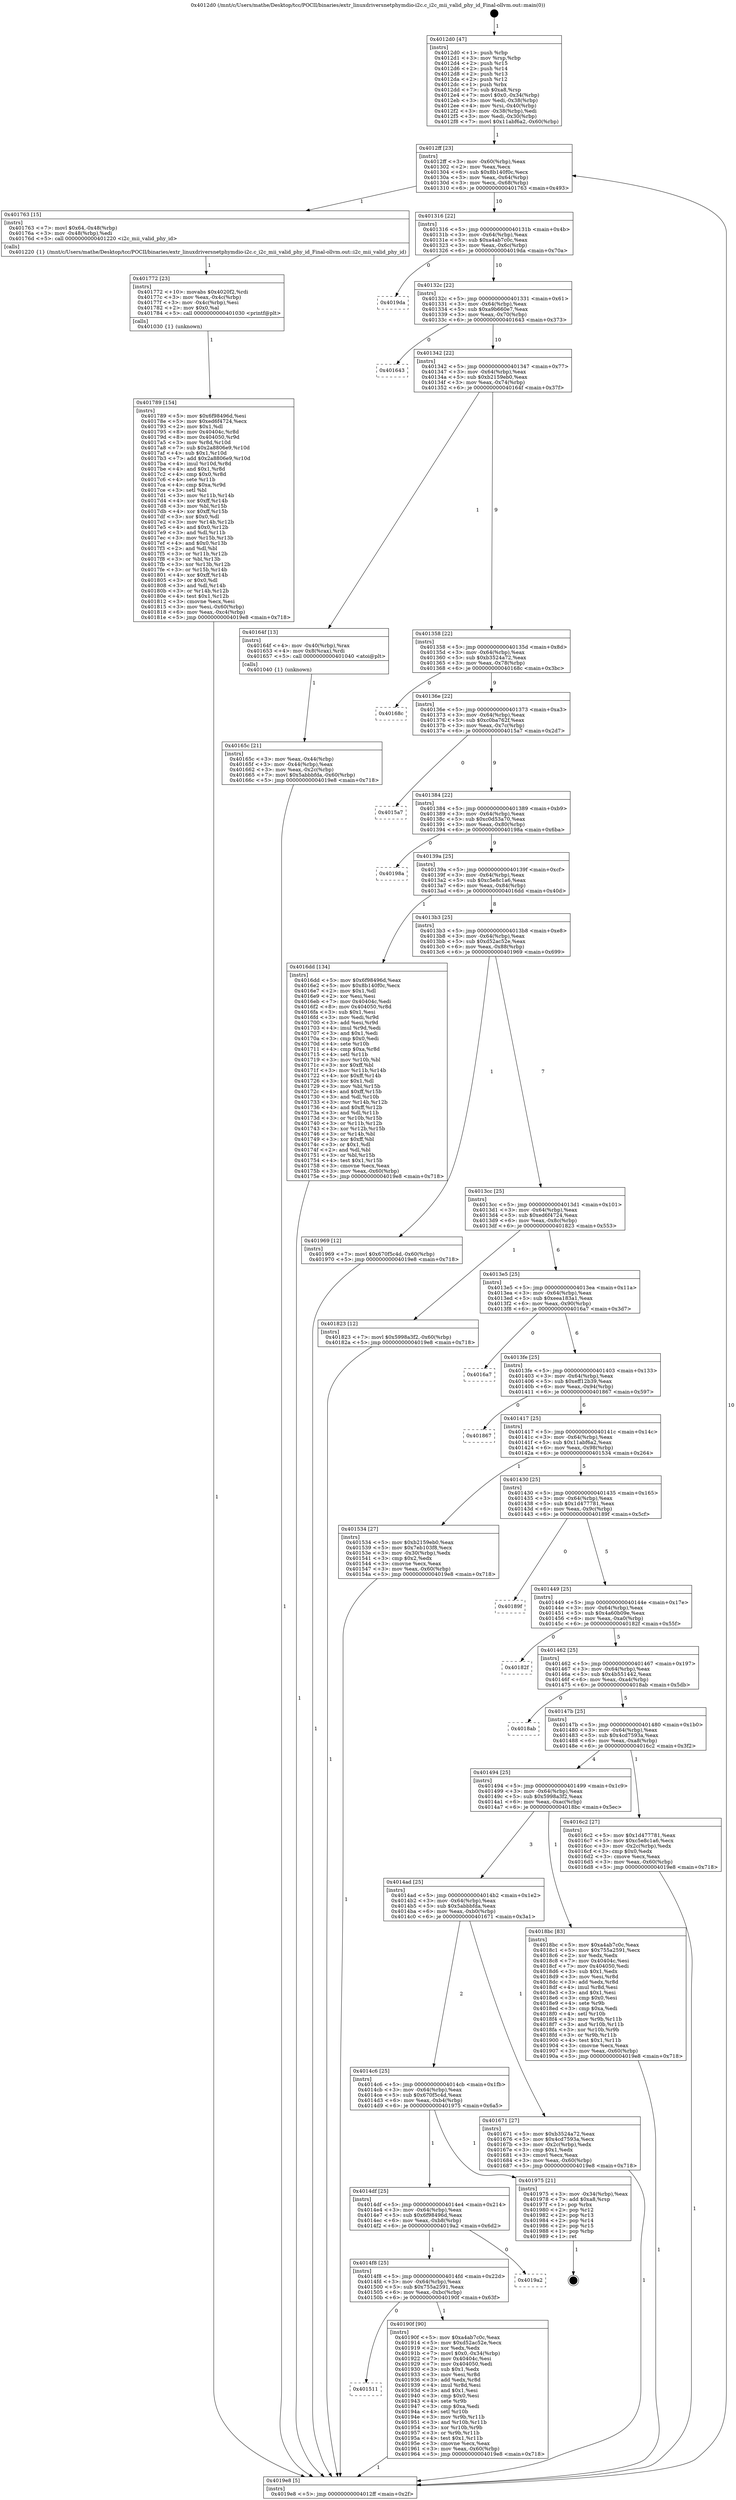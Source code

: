 digraph "0x4012d0" {
  label = "0x4012d0 (/mnt/c/Users/mathe/Desktop/tcc/POCII/binaries/extr_linuxdriversnetphymdio-i2c.c_i2c_mii_valid_phy_id_Final-ollvm.out::main(0))"
  labelloc = "t"
  node[shape=record]

  Entry [label="",width=0.3,height=0.3,shape=circle,fillcolor=black,style=filled]
  "0x4012ff" [label="{
     0x4012ff [23]\l
     | [instrs]\l
     &nbsp;&nbsp;0x4012ff \<+3\>: mov -0x60(%rbp),%eax\l
     &nbsp;&nbsp;0x401302 \<+2\>: mov %eax,%ecx\l
     &nbsp;&nbsp;0x401304 \<+6\>: sub $0x8b140f0c,%ecx\l
     &nbsp;&nbsp;0x40130a \<+3\>: mov %eax,-0x64(%rbp)\l
     &nbsp;&nbsp;0x40130d \<+3\>: mov %ecx,-0x68(%rbp)\l
     &nbsp;&nbsp;0x401310 \<+6\>: je 0000000000401763 \<main+0x493\>\l
  }"]
  "0x401763" [label="{
     0x401763 [15]\l
     | [instrs]\l
     &nbsp;&nbsp;0x401763 \<+7\>: movl $0x64,-0x48(%rbp)\l
     &nbsp;&nbsp;0x40176a \<+3\>: mov -0x48(%rbp),%edi\l
     &nbsp;&nbsp;0x40176d \<+5\>: call 0000000000401220 \<i2c_mii_valid_phy_id\>\l
     | [calls]\l
     &nbsp;&nbsp;0x401220 \{1\} (/mnt/c/Users/mathe/Desktop/tcc/POCII/binaries/extr_linuxdriversnetphymdio-i2c.c_i2c_mii_valid_phy_id_Final-ollvm.out::i2c_mii_valid_phy_id)\l
  }"]
  "0x401316" [label="{
     0x401316 [22]\l
     | [instrs]\l
     &nbsp;&nbsp;0x401316 \<+5\>: jmp 000000000040131b \<main+0x4b\>\l
     &nbsp;&nbsp;0x40131b \<+3\>: mov -0x64(%rbp),%eax\l
     &nbsp;&nbsp;0x40131e \<+5\>: sub $0xa4ab7c0c,%eax\l
     &nbsp;&nbsp;0x401323 \<+3\>: mov %eax,-0x6c(%rbp)\l
     &nbsp;&nbsp;0x401326 \<+6\>: je 00000000004019da \<main+0x70a\>\l
  }"]
  Exit [label="",width=0.3,height=0.3,shape=circle,fillcolor=black,style=filled,peripheries=2]
  "0x4019da" [label="{
     0x4019da\l
  }", style=dashed]
  "0x40132c" [label="{
     0x40132c [22]\l
     | [instrs]\l
     &nbsp;&nbsp;0x40132c \<+5\>: jmp 0000000000401331 \<main+0x61\>\l
     &nbsp;&nbsp;0x401331 \<+3\>: mov -0x64(%rbp),%eax\l
     &nbsp;&nbsp;0x401334 \<+5\>: sub $0xa9b660e7,%eax\l
     &nbsp;&nbsp;0x401339 \<+3\>: mov %eax,-0x70(%rbp)\l
     &nbsp;&nbsp;0x40133c \<+6\>: je 0000000000401643 \<main+0x373\>\l
  }"]
  "0x401511" [label="{
     0x401511\l
  }", style=dashed]
  "0x401643" [label="{
     0x401643\l
  }", style=dashed]
  "0x401342" [label="{
     0x401342 [22]\l
     | [instrs]\l
     &nbsp;&nbsp;0x401342 \<+5\>: jmp 0000000000401347 \<main+0x77\>\l
     &nbsp;&nbsp;0x401347 \<+3\>: mov -0x64(%rbp),%eax\l
     &nbsp;&nbsp;0x40134a \<+5\>: sub $0xb2159eb0,%eax\l
     &nbsp;&nbsp;0x40134f \<+3\>: mov %eax,-0x74(%rbp)\l
     &nbsp;&nbsp;0x401352 \<+6\>: je 000000000040164f \<main+0x37f\>\l
  }"]
  "0x40190f" [label="{
     0x40190f [90]\l
     | [instrs]\l
     &nbsp;&nbsp;0x40190f \<+5\>: mov $0xa4ab7c0c,%eax\l
     &nbsp;&nbsp;0x401914 \<+5\>: mov $0xd52ac52e,%ecx\l
     &nbsp;&nbsp;0x401919 \<+2\>: xor %edx,%edx\l
     &nbsp;&nbsp;0x40191b \<+7\>: movl $0x0,-0x34(%rbp)\l
     &nbsp;&nbsp;0x401922 \<+7\>: mov 0x40404c,%esi\l
     &nbsp;&nbsp;0x401929 \<+7\>: mov 0x404050,%edi\l
     &nbsp;&nbsp;0x401930 \<+3\>: sub $0x1,%edx\l
     &nbsp;&nbsp;0x401933 \<+3\>: mov %esi,%r8d\l
     &nbsp;&nbsp;0x401936 \<+3\>: add %edx,%r8d\l
     &nbsp;&nbsp;0x401939 \<+4\>: imul %r8d,%esi\l
     &nbsp;&nbsp;0x40193d \<+3\>: and $0x1,%esi\l
     &nbsp;&nbsp;0x401940 \<+3\>: cmp $0x0,%esi\l
     &nbsp;&nbsp;0x401943 \<+4\>: sete %r9b\l
     &nbsp;&nbsp;0x401947 \<+3\>: cmp $0xa,%edi\l
     &nbsp;&nbsp;0x40194a \<+4\>: setl %r10b\l
     &nbsp;&nbsp;0x40194e \<+3\>: mov %r9b,%r11b\l
     &nbsp;&nbsp;0x401951 \<+3\>: and %r10b,%r11b\l
     &nbsp;&nbsp;0x401954 \<+3\>: xor %r10b,%r9b\l
     &nbsp;&nbsp;0x401957 \<+3\>: or %r9b,%r11b\l
     &nbsp;&nbsp;0x40195a \<+4\>: test $0x1,%r11b\l
     &nbsp;&nbsp;0x40195e \<+3\>: cmovne %ecx,%eax\l
     &nbsp;&nbsp;0x401961 \<+3\>: mov %eax,-0x60(%rbp)\l
     &nbsp;&nbsp;0x401964 \<+5\>: jmp 00000000004019e8 \<main+0x718\>\l
  }"]
  "0x40164f" [label="{
     0x40164f [13]\l
     | [instrs]\l
     &nbsp;&nbsp;0x40164f \<+4\>: mov -0x40(%rbp),%rax\l
     &nbsp;&nbsp;0x401653 \<+4\>: mov 0x8(%rax),%rdi\l
     &nbsp;&nbsp;0x401657 \<+5\>: call 0000000000401040 \<atoi@plt\>\l
     | [calls]\l
     &nbsp;&nbsp;0x401040 \{1\} (unknown)\l
  }"]
  "0x401358" [label="{
     0x401358 [22]\l
     | [instrs]\l
     &nbsp;&nbsp;0x401358 \<+5\>: jmp 000000000040135d \<main+0x8d\>\l
     &nbsp;&nbsp;0x40135d \<+3\>: mov -0x64(%rbp),%eax\l
     &nbsp;&nbsp;0x401360 \<+5\>: sub $0xb3524a72,%eax\l
     &nbsp;&nbsp;0x401365 \<+3\>: mov %eax,-0x78(%rbp)\l
     &nbsp;&nbsp;0x401368 \<+6\>: je 000000000040168c \<main+0x3bc\>\l
  }"]
  "0x4014f8" [label="{
     0x4014f8 [25]\l
     | [instrs]\l
     &nbsp;&nbsp;0x4014f8 \<+5\>: jmp 00000000004014fd \<main+0x22d\>\l
     &nbsp;&nbsp;0x4014fd \<+3\>: mov -0x64(%rbp),%eax\l
     &nbsp;&nbsp;0x401500 \<+5\>: sub $0x755a2591,%eax\l
     &nbsp;&nbsp;0x401505 \<+6\>: mov %eax,-0xbc(%rbp)\l
     &nbsp;&nbsp;0x40150b \<+6\>: je 000000000040190f \<main+0x63f\>\l
  }"]
  "0x40168c" [label="{
     0x40168c\l
  }", style=dashed]
  "0x40136e" [label="{
     0x40136e [22]\l
     | [instrs]\l
     &nbsp;&nbsp;0x40136e \<+5\>: jmp 0000000000401373 \<main+0xa3\>\l
     &nbsp;&nbsp;0x401373 \<+3\>: mov -0x64(%rbp),%eax\l
     &nbsp;&nbsp;0x401376 \<+5\>: sub $0xc0ba762f,%eax\l
     &nbsp;&nbsp;0x40137b \<+3\>: mov %eax,-0x7c(%rbp)\l
     &nbsp;&nbsp;0x40137e \<+6\>: je 00000000004015a7 \<main+0x2d7\>\l
  }"]
  "0x4019a2" [label="{
     0x4019a2\l
  }", style=dashed]
  "0x4015a7" [label="{
     0x4015a7\l
  }", style=dashed]
  "0x401384" [label="{
     0x401384 [22]\l
     | [instrs]\l
     &nbsp;&nbsp;0x401384 \<+5\>: jmp 0000000000401389 \<main+0xb9\>\l
     &nbsp;&nbsp;0x401389 \<+3\>: mov -0x64(%rbp),%eax\l
     &nbsp;&nbsp;0x40138c \<+5\>: sub $0xc0d53a70,%eax\l
     &nbsp;&nbsp;0x401391 \<+3\>: mov %eax,-0x80(%rbp)\l
     &nbsp;&nbsp;0x401394 \<+6\>: je 000000000040198a \<main+0x6ba\>\l
  }"]
  "0x4014df" [label="{
     0x4014df [25]\l
     | [instrs]\l
     &nbsp;&nbsp;0x4014df \<+5\>: jmp 00000000004014e4 \<main+0x214\>\l
     &nbsp;&nbsp;0x4014e4 \<+3\>: mov -0x64(%rbp),%eax\l
     &nbsp;&nbsp;0x4014e7 \<+5\>: sub $0x6f98496d,%eax\l
     &nbsp;&nbsp;0x4014ec \<+6\>: mov %eax,-0xb8(%rbp)\l
     &nbsp;&nbsp;0x4014f2 \<+6\>: je 00000000004019a2 \<main+0x6d2\>\l
  }"]
  "0x40198a" [label="{
     0x40198a\l
  }", style=dashed]
  "0x40139a" [label="{
     0x40139a [25]\l
     | [instrs]\l
     &nbsp;&nbsp;0x40139a \<+5\>: jmp 000000000040139f \<main+0xcf\>\l
     &nbsp;&nbsp;0x40139f \<+3\>: mov -0x64(%rbp),%eax\l
     &nbsp;&nbsp;0x4013a2 \<+5\>: sub $0xc5e8c1a6,%eax\l
     &nbsp;&nbsp;0x4013a7 \<+6\>: mov %eax,-0x84(%rbp)\l
     &nbsp;&nbsp;0x4013ad \<+6\>: je 00000000004016dd \<main+0x40d\>\l
  }"]
  "0x401975" [label="{
     0x401975 [21]\l
     | [instrs]\l
     &nbsp;&nbsp;0x401975 \<+3\>: mov -0x34(%rbp),%eax\l
     &nbsp;&nbsp;0x401978 \<+7\>: add $0xa8,%rsp\l
     &nbsp;&nbsp;0x40197f \<+1\>: pop %rbx\l
     &nbsp;&nbsp;0x401980 \<+2\>: pop %r12\l
     &nbsp;&nbsp;0x401982 \<+2\>: pop %r13\l
     &nbsp;&nbsp;0x401984 \<+2\>: pop %r14\l
     &nbsp;&nbsp;0x401986 \<+2\>: pop %r15\l
     &nbsp;&nbsp;0x401988 \<+1\>: pop %rbp\l
     &nbsp;&nbsp;0x401989 \<+1\>: ret\l
  }"]
  "0x4016dd" [label="{
     0x4016dd [134]\l
     | [instrs]\l
     &nbsp;&nbsp;0x4016dd \<+5\>: mov $0x6f98496d,%eax\l
     &nbsp;&nbsp;0x4016e2 \<+5\>: mov $0x8b140f0c,%ecx\l
     &nbsp;&nbsp;0x4016e7 \<+2\>: mov $0x1,%dl\l
     &nbsp;&nbsp;0x4016e9 \<+2\>: xor %esi,%esi\l
     &nbsp;&nbsp;0x4016eb \<+7\>: mov 0x40404c,%edi\l
     &nbsp;&nbsp;0x4016f2 \<+8\>: mov 0x404050,%r8d\l
     &nbsp;&nbsp;0x4016fa \<+3\>: sub $0x1,%esi\l
     &nbsp;&nbsp;0x4016fd \<+3\>: mov %edi,%r9d\l
     &nbsp;&nbsp;0x401700 \<+3\>: add %esi,%r9d\l
     &nbsp;&nbsp;0x401703 \<+4\>: imul %r9d,%edi\l
     &nbsp;&nbsp;0x401707 \<+3\>: and $0x1,%edi\l
     &nbsp;&nbsp;0x40170a \<+3\>: cmp $0x0,%edi\l
     &nbsp;&nbsp;0x40170d \<+4\>: sete %r10b\l
     &nbsp;&nbsp;0x401711 \<+4\>: cmp $0xa,%r8d\l
     &nbsp;&nbsp;0x401715 \<+4\>: setl %r11b\l
     &nbsp;&nbsp;0x401719 \<+3\>: mov %r10b,%bl\l
     &nbsp;&nbsp;0x40171c \<+3\>: xor $0xff,%bl\l
     &nbsp;&nbsp;0x40171f \<+3\>: mov %r11b,%r14b\l
     &nbsp;&nbsp;0x401722 \<+4\>: xor $0xff,%r14b\l
     &nbsp;&nbsp;0x401726 \<+3\>: xor $0x1,%dl\l
     &nbsp;&nbsp;0x401729 \<+3\>: mov %bl,%r15b\l
     &nbsp;&nbsp;0x40172c \<+4\>: and $0xff,%r15b\l
     &nbsp;&nbsp;0x401730 \<+3\>: and %dl,%r10b\l
     &nbsp;&nbsp;0x401733 \<+3\>: mov %r14b,%r12b\l
     &nbsp;&nbsp;0x401736 \<+4\>: and $0xff,%r12b\l
     &nbsp;&nbsp;0x40173a \<+3\>: and %dl,%r11b\l
     &nbsp;&nbsp;0x40173d \<+3\>: or %r10b,%r15b\l
     &nbsp;&nbsp;0x401740 \<+3\>: or %r11b,%r12b\l
     &nbsp;&nbsp;0x401743 \<+3\>: xor %r12b,%r15b\l
     &nbsp;&nbsp;0x401746 \<+3\>: or %r14b,%bl\l
     &nbsp;&nbsp;0x401749 \<+3\>: xor $0xff,%bl\l
     &nbsp;&nbsp;0x40174c \<+3\>: or $0x1,%dl\l
     &nbsp;&nbsp;0x40174f \<+2\>: and %dl,%bl\l
     &nbsp;&nbsp;0x401751 \<+3\>: or %bl,%r15b\l
     &nbsp;&nbsp;0x401754 \<+4\>: test $0x1,%r15b\l
     &nbsp;&nbsp;0x401758 \<+3\>: cmovne %ecx,%eax\l
     &nbsp;&nbsp;0x40175b \<+3\>: mov %eax,-0x60(%rbp)\l
     &nbsp;&nbsp;0x40175e \<+5\>: jmp 00000000004019e8 \<main+0x718\>\l
  }"]
  "0x4013b3" [label="{
     0x4013b3 [25]\l
     | [instrs]\l
     &nbsp;&nbsp;0x4013b3 \<+5\>: jmp 00000000004013b8 \<main+0xe8\>\l
     &nbsp;&nbsp;0x4013b8 \<+3\>: mov -0x64(%rbp),%eax\l
     &nbsp;&nbsp;0x4013bb \<+5\>: sub $0xd52ac52e,%eax\l
     &nbsp;&nbsp;0x4013c0 \<+6\>: mov %eax,-0x88(%rbp)\l
     &nbsp;&nbsp;0x4013c6 \<+6\>: je 0000000000401969 \<main+0x699\>\l
  }"]
  "0x401789" [label="{
     0x401789 [154]\l
     | [instrs]\l
     &nbsp;&nbsp;0x401789 \<+5\>: mov $0x6f98496d,%esi\l
     &nbsp;&nbsp;0x40178e \<+5\>: mov $0xed6f4724,%ecx\l
     &nbsp;&nbsp;0x401793 \<+2\>: mov $0x1,%dl\l
     &nbsp;&nbsp;0x401795 \<+8\>: mov 0x40404c,%r8d\l
     &nbsp;&nbsp;0x40179d \<+8\>: mov 0x404050,%r9d\l
     &nbsp;&nbsp;0x4017a5 \<+3\>: mov %r8d,%r10d\l
     &nbsp;&nbsp;0x4017a8 \<+7\>: sub $0x2a8806e9,%r10d\l
     &nbsp;&nbsp;0x4017af \<+4\>: sub $0x1,%r10d\l
     &nbsp;&nbsp;0x4017b3 \<+7\>: add $0x2a8806e9,%r10d\l
     &nbsp;&nbsp;0x4017ba \<+4\>: imul %r10d,%r8d\l
     &nbsp;&nbsp;0x4017be \<+4\>: and $0x1,%r8d\l
     &nbsp;&nbsp;0x4017c2 \<+4\>: cmp $0x0,%r8d\l
     &nbsp;&nbsp;0x4017c6 \<+4\>: sete %r11b\l
     &nbsp;&nbsp;0x4017ca \<+4\>: cmp $0xa,%r9d\l
     &nbsp;&nbsp;0x4017ce \<+3\>: setl %bl\l
     &nbsp;&nbsp;0x4017d1 \<+3\>: mov %r11b,%r14b\l
     &nbsp;&nbsp;0x4017d4 \<+4\>: xor $0xff,%r14b\l
     &nbsp;&nbsp;0x4017d8 \<+3\>: mov %bl,%r15b\l
     &nbsp;&nbsp;0x4017db \<+4\>: xor $0xff,%r15b\l
     &nbsp;&nbsp;0x4017df \<+3\>: xor $0x0,%dl\l
     &nbsp;&nbsp;0x4017e2 \<+3\>: mov %r14b,%r12b\l
     &nbsp;&nbsp;0x4017e5 \<+4\>: and $0x0,%r12b\l
     &nbsp;&nbsp;0x4017e9 \<+3\>: and %dl,%r11b\l
     &nbsp;&nbsp;0x4017ec \<+3\>: mov %r15b,%r13b\l
     &nbsp;&nbsp;0x4017ef \<+4\>: and $0x0,%r13b\l
     &nbsp;&nbsp;0x4017f3 \<+2\>: and %dl,%bl\l
     &nbsp;&nbsp;0x4017f5 \<+3\>: or %r11b,%r12b\l
     &nbsp;&nbsp;0x4017f8 \<+3\>: or %bl,%r13b\l
     &nbsp;&nbsp;0x4017fb \<+3\>: xor %r13b,%r12b\l
     &nbsp;&nbsp;0x4017fe \<+3\>: or %r15b,%r14b\l
     &nbsp;&nbsp;0x401801 \<+4\>: xor $0xff,%r14b\l
     &nbsp;&nbsp;0x401805 \<+3\>: or $0x0,%dl\l
     &nbsp;&nbsp;0x401808 \<+3\>: and %dl,%r14b\l
     &nbsp;&nbsp;0x40180b \<+3\>: or %r14b,%r12b\l
     &nbsp;&nbsp;0x40180e \<+4\>: test $0x1,%r12b\l
     &nbsp;&nbsp;0x401812 \<+3\>: cmovne %ecx,%esi\l
     &nbsp;&nbsp;0x401815 \<+3\>: mov %esi,-0x60(%rbp)\l
     &nbsp;&nbsp;0x401818 \<+6\>: mov %eax,-0xc4(%rbp)\l
     &nbsp;&nbsp;0x40181e \<+5\>: jmp 00000000004019e8 \<main+0x718\>\l
  }"]
  "0x401969" [label="{
     0x401969 [12]\l
     | [instrs]\l
     &nbsp;&nbsp;0x401969 \<+7\>: movl $0x670f5c4d,-0x60(%rbp)\l
     &nbsp;&nbsp;0x401970 \<+5\>: jmp 00000000004019e8 \<main+0x718\>\l
  }"]
  "0x4013cc" [label="{
     0x4013cc [25]\l
     | [instrs]\l
     &nbsp;&nbsp;0x4013cc \<+5\>: jmp 00000000004013d1 \<main+0x101\>\l
     &nbsp;&nbsp;0x4013d1 \<+3\>: mov -0x64(%rbp),%eax\l
     &nbsp;&nbsp;0x4013d4 \<+5\>: sub $0xed6f4724,%eax\l
     &nbsp;&nbsp;0x4013d9 \<+6\>: mov %eax,-0x8c(%rbp)\l
     &nbsp;&nbsp;0x4013df \<+6\>: je 0000000000401823 \<main+0x553\>\l
  }"]
  "0x401772" [label="{
     0x401772 [23]\l
     | [instrs]\l
     &nbsp;&nbsp;0x401772 \<+10\>: movabs $0x4020f2,%rdi\l
     &nbsp;&nbsp;0x40177c \<+3\>: mov %eax,-0x4c(%rbp)\l
     &nbsp;&nbsp;0x40177f \<+3\>: mov -0x4c(%rbp),%esi\l
     &nbsp;&nbsp;0x401782 \<+2\>: mov $0x0,%al\l
     &nbsp;&nbsp;0x401784 \<+5\>: call 0000000000401030 \<printf@plt\>\l
     | [calls]\l
     &nbsp;&nbsp;0x401030 \{1\} (unknown)\l
  }"]
  "0x401823" [label="{
     0x401823 [12]\l
     | [instrs]\l
     &nbsp;&nbsp;0x401823 \<+7\>: movl $0x5998a3f2,-0x60(%rbp)\l
     &nbsp;&nbsp;0x40182a \<+5\>: jmp 00000000004019e8 \<main+0x718\>\l
  }"]
  "0x4013e5" [label="{
     0x4013e5 [25]\l
     | [instrs]\l
     &nbsp;&nbsp;0x4013e5 \<+5\>: jmp 00000000004013ea \<main+0x11a\>\l
     &nbsp;&nbsp;0x4013ea \<+3\>: mov -0x64(%rbp),%eax\l
     &nbsp;&nbsp;0x4013ed \<+5\>: sub $0xeea183a1,%eax\l
     &nbsp;&nbsp;0x4013f2 \<+6\>: mov %eax,-0x90(%rbp)\l
     &nbsp;&nbsp;0x4013f8 \<+6\>: je 00000000004016a7 \<main+0x3d7\>\l
  }"]
  "0x4014c6" [label="{
     0x4014c6 [25]\l
     | [instrs]\l
     &nbsp;&nbsp;0x4014c6 \<+5\>: jmp 00000000004014cb \<main+0x1fb\>\l
     &nbsp;&nbsp;0x4014cb \<+3\>: mov -0x64(%rbp),%eax\l
     &nbsp;&nbsp;0x4014ce \<+5\>: sub $0x670f5c4d,%eax\l
     &nbsp;&nbsp;0x4014d3 \<+6\>: mov %eax,-0xb4(%rbp)\l
     &nbsp;&nbsp;0x4014d9 \<+6\>: je 0000000000401975 \<main+0x6a5\>\l
  }"]
  "0x4016a7" [label="{
     0x4016a7\l
  }", style=dashed]
  "0x4013fe" [label="{
     0x4013fe [25]\l
     | [instrs]\l
     &nbsp;&nbsp;0x4013fe \<+5\>: jmp 0000000000401403 \<main+0x133\>\l
     &nbsp;&nbsp;0x401403 \<+3\>: mov -0x64(%rbp),%eax\l
     &nbsp;&nbsp;0x401406 \<+5\>: sub $0xeff12b39,%eax\l
     &nbsp;&nbsp;0x40140b \<+6\>: mov %eax,-0x94(%rbp)\l
     &nbsp;&nbsp;0x401411 \<+6\>: je 0000000000401867 \<main+0x597\>\l
  }"]
  "0x401671" [label="{
     0x401671 [27]\l
     | [instrs]\l
     &nbsp;&nbsp;0x401671 \<+5\>: mov $0xb3524a72,%eax\l
     &nbsp;&nbsp;0x401676 \<+5\>: mov $0x4cd7593a,%ecx\l
     &nbsp;&nbsp;0x40167b \<+3\>: mov -0x2c(%rbp),%edx\l
     &nbsp;&nbsp;0x40167e \<+3\>: cmp $0x1,%edx\l
     &nbsp;&nbsp;0x401681 \<+3\>: cmovl %ecx,%eax\l
     &nbsp;&nbsp;0x401684 \<+3\>: mov %eax,-0x60(%rbp)\l
     &nbsp;&nbsp;0x401687 \<+5\>: jmp 00000000004019e8 \<main+0x718\>\l
  }"]
  "0x401867" [label="{
     0x401867\l
  }", style=dashed]
  "0x401417" [label="{
     0x401417 [25]\l
     | [instrs]\l
     &nbsp;&nbsp;0x401417 \<+5\>: jmp 000000000040141c \<main+0x14c\>\l
     &nbsp;&nbsp;0x40141c \<+3\>: mov -0x64(%rbp),%eax\l
     &nbsp;&nbsp;0x40141f \<+5\>: sub $0x11abf6a2,%eax\l
     &nbsp;&nbsp;0x401424 \<+6\>: mov %eax,-0x98(%rbp)\l
     &nbsp;&nbsp;0x40142a \<+6\>: je 0000000000401534 \<main+0x264\>\l
  }"]
  "0x4014ad" [label="{
     0x4014ad [25]\l
     | [instrs]\l
     &nbsp;&nbsp;0x4014ad \<+5\>: jmp 00000000004014b2 \<main+0x1e2\>\l
     &nbsp;&nbsp;0x4014b2 \<+3\>: mov -0x64(%rbp),%eax\l
     &nbsp;&nbsp;0x4014b5 \<+5\>: sub $0x5abbbfda,%eax\l
     &nbsp;&nbsp;0x4014ba \<+6\>: mov %eax,-0xb0(%rbp)\l
     &nbsp;&nbsp;0x4014c0 \<+6\>: je 0000000000401671 \<main+0x3a1\>\l
  }"]
  "0x401534" [label="{
     0x401534 [27]\l
     | [instrs]\l
     &nbsp;&nbsp;0x401534 \<+5\>: mov $0xb2159eb0,%eax\l
     &nbsp;&nbsp;0x401539 \<+5\>: mov $0x7eb103f8,%ecx\l
     &nbsp;&nbsp;0x40153e \<+3\>: mov -0x30(%rbp),%edx\l
     &nbsp;&nbsp;0x401541 \<+3\>: cmp $0x2,%edx\l
     &nbsp;&nbsp;0x401544 \<+3\>: cmovne %ecx,%eax\l
     &nbsp;&nbsp;0x401547 \<+3\>: mov %eax,-0x60(%rbp)\l
     &nbsp;&nbsp;0x40154a \<+5\>: jmp 00000000004019e8 \<main+0x718\>\l
  }"]
  "0x401430" [label="{
     0x401430 [25]\l
     | [instrs]\l
     &nbsp;&nbsp;0x401430 \<+5\>: jmp 0000000000401435 \<main+0x165\>\l
     &nbsp;&nbsp;0x401435 \<+3\>: mov -0x64(%rbp),%eax\l
     &nbsp;&nbsp;0x401438 \<+5\>: sub $0x1d477781,%eax\l
     &nbsp;&nbsp;0x40143d \<+6\>: mov %eax,-0x9c(%rbp)\l
     &nbsp;&nbsp;0x401443 \<+6\>: je 000000000040189f \<main+0x5cf\>\l
  }"]
  "0x4019e8" [label="{
     0x4019e8 [5]\l
     | [instrs]\l
     &nbsp;&nbsp;0x4019e8 \<+5\>: jmp 00000000004012ff \<main+0x2f\>\l
  }"]
  "0x4012d0" [label="{
     0x4012d0 [47]\l
     | [instrs]\l
     &nbsp;&nbsp;0x4012d0 \<+1\>: push %rbp\l
     &nbsp;&nbsp;0x4012d1 \<+3\>: mov %rsp,%rbp\l
     &nbsp;&nbsp;0x4012d4 \<+2\>: push %r15\l
     &nbsp;&nbsp;0x4012d6 \<+2\>: push %r14\l
     &nbsp;&nbsp;0x4012d8 \<+2\>: push %r13\l
     &nbsp;&nbsp;0x4012da \<+2\>: push %r12\l
     &nbsp;&nbsp;0x4012dc \<+1\>: push %rbx\l
     &nbsp;&nbsp;0x4012dd \<+7\>: sub $0xa8,%rsp\l
     &nbsp;&nbsp;0x4012e4 \<+7\>: movl $0x0,-0x34(%rbp)\l
     &nbsp;&nbsp;0x4012eb \<+3\>: mov %edi,-0x38(%rbp)\l
     &nbsp;&nbsp;0x4012ee \<+4\>: mov %rsi,-0x40(%rbp)\l
     &nbsp;&nbsp;0x4012f2 \<+3\>: mov -0x38(%rbp),%edi\l
     &nbsp;&nbsp;0x4012f5 \<+3\>: mov %edi,-0x30(%rbp)\l
     &nbsp;&nbsp;0x4012f8 \<+7\>: movl $0x11abf6a2,-0x60(%rbp)\l
  }"]
  "0x40165c" [label="{
     0x40165c [21]\l
     | [instrs]\l
     &nbsp;&nbsp;0x40165c \<+3\>: mov %eax,-0x44(%rbp)\l
     &nbsp;&nbsp;0x40165f \<+3\>: mov -0x44(%rbp),%eax\l
     &nbsp;&nbsp;0x401662 \<+3\>: mov %eax,-0x2c(%rbp)\l
     &nbsp;&nbsp;0x401665 \<+7\>: movl $0x5abbbfda,-0x60(%rbp)\l
     &nbsp;&nbsp;0x40166c \<+5\>: jmp 00000000004019e8 \<main+0x718\>\l
  }"]
  "0x4018bc" [label="{
     0x4018bc [83]\l
     | [instrs]\l
     &nbsp;&nbsp;0x4018bc \<+5\>: mov $0xa4ab7c0c,%eax\l
     &nbsp;&nbsp;0x4018c1 \<+5\>: mov $0x755a2591,%ecx\l
     &nbsp;&nbsp;0x4018c6 \<+2\>: xor %edx,%edx\l
     &nbsp;&nbsp;0x4018c8 \<+7\>: mov 0x40404c,%esi\l
     &nbsp;&nbsp;0x4018cf \<+7\>: mov 0x404050,%edi\l
     &nbsp;&nbsp;0x4018d6 \<+3\>: sub $0x1,%edx\l
     &nbsp;&nbsp;0x4018d9 \<+3\>: mov %esi,%r8d\l
     &nbsp;&nbsp;0x4018dc \<+3\>: add %edx,%r8d\l
     &nbsp;&nbsp;0x4018df \<+4\>: imul %r8d,%esi\l
     &nbsp;&nbsp;0x4018e3 \<+3\>: and $0x1,%esi\l
     &nbsp;&nbsp;0x4018e6 \<+3\>: cmp $0x0,%esi\l
     &nbsp;&nbsp;0x4018e9 \<+4\>: sete %r9b\l
     &nbsp;&nbsp;0x4018ed \<+3\>: cmp $0xa,%edi\l
     &nbsp;&nbsp;0x4018f0 \<+4\>: setl %r10b\l
     &nbsp;&nbsp;0x4018f4 \<+3\>: mov %r9b,%r11b\l
     &nbsp;&nbsp;0x4018f7 \<+3\>: and %r10b,%r11b\l
     &nbsp;&nbsp;0x4018fa \<+3\>: xor %r10b,%r9b\l
     &nbsp;&nbsp;0x4018fd \<+3\>: or %r9b,%r11b\l
     &nbsp;&nbsp;0x401900 \<+4\>: test $0x1,%r11b\l
     &nbsp;&nbsp;0x401904 \<+3\>: cmovne %ecx,%eax\l
     &nbsp;&nbsp;0x401907 \<+3\>: mov %eax,-0x60(%rbp)\l
     &nbsp;&nbsp;0x40190a \<+5\>: jmp 00000000004019e8 \<main+0x718\>\l
  }"]
  "0x40189f" [label="{
     0x40189f\l
  }", style=dashed]
  "0x401449" [label="{
     0x401449 [25]\l
     | [instrs]\l
     &nbsp;&nbsp;0x401449 \<+5\>: jmp 000000000040144e \<main+0x17e\>\l
     &nbsp;&nbsp;0x40144e \<+3\>: mov -0x64(%rbp),%eax\l
     &nbsp;&nbsp;0x401451 \<+5\>: sub $0x4a60b09e,%eax\l
     &nbsp;&nbsp;0x401456 \<+6\>: mov %eax,-0xa0(%rbp)\l
     &nbsp;&nbsp;0x40145c \<+6\>: je 000000000040182f \<main+0x55f\>\l
  }"]
  "0x401494" [label="{
     0x401494 [25]\l
     | [instrs]\l
     &nbsp;&nbsp;0x401494 \<+5\>: jmp 0000000000401499 \<main+0x1c9\>\l
     &nbsp;&nbsp;0x401499 \<+3\>: mov -0x64(%rbp),%eax\l
     &nbsp;&nbsp;0x40149c \<+5\>: sub $0x5998a3f2,%eax\l
     &nbsp;&nbsp;0x4014a1 \<+6\>: mov %eax,-0xac(%rbp)\l
     &nbsp;&nbsp;0x4014a7 \<+6\>: je 00000000004018bc \<main+0x5ec\>\l
  }"]
  "0x40182f" [label="{
     0x40182f\l
  }", style=dashed]
  "0x401462" [label="{
     0x401462 [25]\l
     | [instrs]\l
     &nbsp;&nbsp;0x401462 \<+5\>: jmp 0000000000401467 \<main+0x197\>\l
     &nbsp;&nbsp;0x401467 \<+3\>: mov -0x64(%rbp),%eax\l
     &nbsp;&nbsp;0x40146a \<+5\>: sub $0x4b551442,%eax\l
     &nbsp;&nbsp;0x40146f \<+6\>: mov %eax,-0xa4(%rbp)\l
     &nbsp;&nbsp;0x401475 \<+6\>: je 00000000004018ab \<main+0x5db\>\l
  }"]
  "0x4016c2" [label="{
     0x4016c2 [27]\l
     | [instrs]\l
     &nbsp;&nbsp;0x4016c2 \<+5\>: mov $0x1d477781,%eax\l
     &nbsp;&nbsp;0x4016c7 \<+5\>: mov $0xc5e8c1a6,%ecx\l
     &nbsp;&nbsp;0x4016cc \<+3\>: mov -0x2c(%rbp),%edx\l
     &nbsp;&nbsp;0x4016cf \<+3\>: cmp $0x0,%edx\l
     &nbsp;&nbsp;0x4016d2 \<+3\>: cmove %ecx,%eax\l
     &nbsp;&nbsp;0x4016d5 \<+3\>: mov %eax,-0x60(%rbp)\l
     &nbsp;&nbsp;0x4016d8 \<+5\>: jmp 00000000004019e8 \<main+0x718\>\l
  }"]
  "0x4018ab" [label="{
     0x4018ab\l
  }", style=dashed]
  "0x40147b" [label="{
     0x40147b [25]\l
     | [instrs]\l
     &nbsp;&nbsp;0x40147b \<+5\>: jmp 0000000000401480 \<main+0x1b0\>\l
     &nbsp;&nbsp;0x401480 \<+3\>: mov -0x64(%rbp),%eax\l
     &nbsp;&nbsp;0x401483 \<+5\>: sub $0x4cd7593a,%eax\l
     &nbsp;&nbsp;0x401488 \<+6\>: mov %eax,-0xa8(%rbp)\l
     &nbsp;&nbsp;0x40148e \<+6\>: je 00000000004016c2 \<main+0x3f2\>\l
  }"]
  Entry -> "0x4012d0" [label=" 1"]
  "0x4012ff" -> "0x401763" [label=" 1"]
  "0x4012ff" -> "0x401316" [label=" 10"]
  "0x401975" -> Exit [label=" 1"]
  "0x401316" -> "0x4019da" [label=" 0"]
  "0x401316" -> "0x40132c" [label=" 10"]
  "0x401969" -> "0x4019e8" [label=" 1"]
  "0x40132c" -> "0x401643" [label=" 0"]
  "0x40132c" -> "0x401342" [label=" 10"]
  "0x40190f" -> "0x4019e8" [label=" 1"]
  "0x401342" -> "0x40164f" [label=" 1"]
  "0x401342" -> "0x401358" [label=" 9"]
  "0x4014f8" -> "0x401511" [label=" 0"]
  "0x401358" -> "0x40168c" [label=" 0"]
  "0x401358" -> "0x40136e" [label=" 9"]
  "0x4014f8" -> "0x40190f" [label=" 1"]
  "0x40136e" -> "0x4015a7" [label=" 0"]
  "0x40136e" -> "0x401384" [label=" 9"]
  "0x4014df" -> "0x4014f8" [label=" 1"]
  "0x401384" -> "0x40198a" [label=" 0"]
  "0x401384" -> "0x40139a" [label=" 9"]
  "0x4014df" -> "0x4019a2" [label=" 0"]
  "0x40139a" -> "0x4016dd" [label=" 1"]
  "0x40139a" -> "0x4013b3" [label=" 8"]
  "0x4014c6" -> "0x4014df" [label=" 1"]
  "0x4013b3" -> "0x401969" [label=" 1"]
  "0x4013b3" -> "0x4013cc" [label=" 7"]
  "0x4014c6" -> "0x401975" [label=" 1"]
  "0x4013cc" -> "0x401823" [label=" 1"]
  "0x4013cc" -> "0x4013e5" [label=" 6"]
  "0x4018bc" -> "0x4019e8" [label=" 1"]
  "0x4013e5" -> "0x4016a7" [label=" 0"]
  "0x4013e5" -> "0x4013fe" [label=" 6"]
  "0x401823" -> "0x4019e8" [label=" 1"]
  "0x4013fe" -> "0x401867" [label=" 0"]
  "0x4013fe" -> "0x401417" [label=" 6"]
  "0x401789" -> "0x4019e8" [label=" 1"]
  "0x401417" -> "0x401534" [label=" 1"]
  "0x401417" -> "0x401430" [label=" 5"]
  "0x401534" -> "0x4019e8" [label=" 1"]
  "0x4012d0" -> "0x4012ff" [label=" 1"]
  "0x4019e8" -> "0x4012ff" [label=" 10"]
  "0x40164f" -> "0x40165c" [label=" 1"]
  "0x40165c" -> "0x4019e8" [label=" 1"]
  "0x401763" -> "0x401772" [label=" 1"]
  "0x401430" -> "0x40189f" [label=" 0"]
  "0x401430" -> "0x401449" [label=" 5"]
  "0x4016dd" -> "0x4019e8" [label=" 1"]
  "0x401449" -> "0x40182f" [label=" 0"]
  "0x401449" -> "0x401462" [label=" 5"]
  "0x401671" -> "0x4019e8" [label=" 1"]
  "0x401462" -> "0x4018ab" [label=" 0"]
  "0x401462" -> "0x40147b" [label=" 5"]
  "0x4014ad" -> "0x4014c6" [label=" 2"]
  "0x40147b" -> "0x4016c2" [label=" 1"]
  "0x40147b" -> "0x401494" [label=" 4"]
  "0x4016c2" -> "0x4019e8" [label=" 1"]
  "0x401494" -> "0x4018bc" [label=" 1"]
  "0x401494" -> "0x4014ad" [label=" 3"]
  "0x401772" -> "0x401789" [label=" 1"]
  "0x4014ad" -> "0x401671" [label=" 1"]
}
